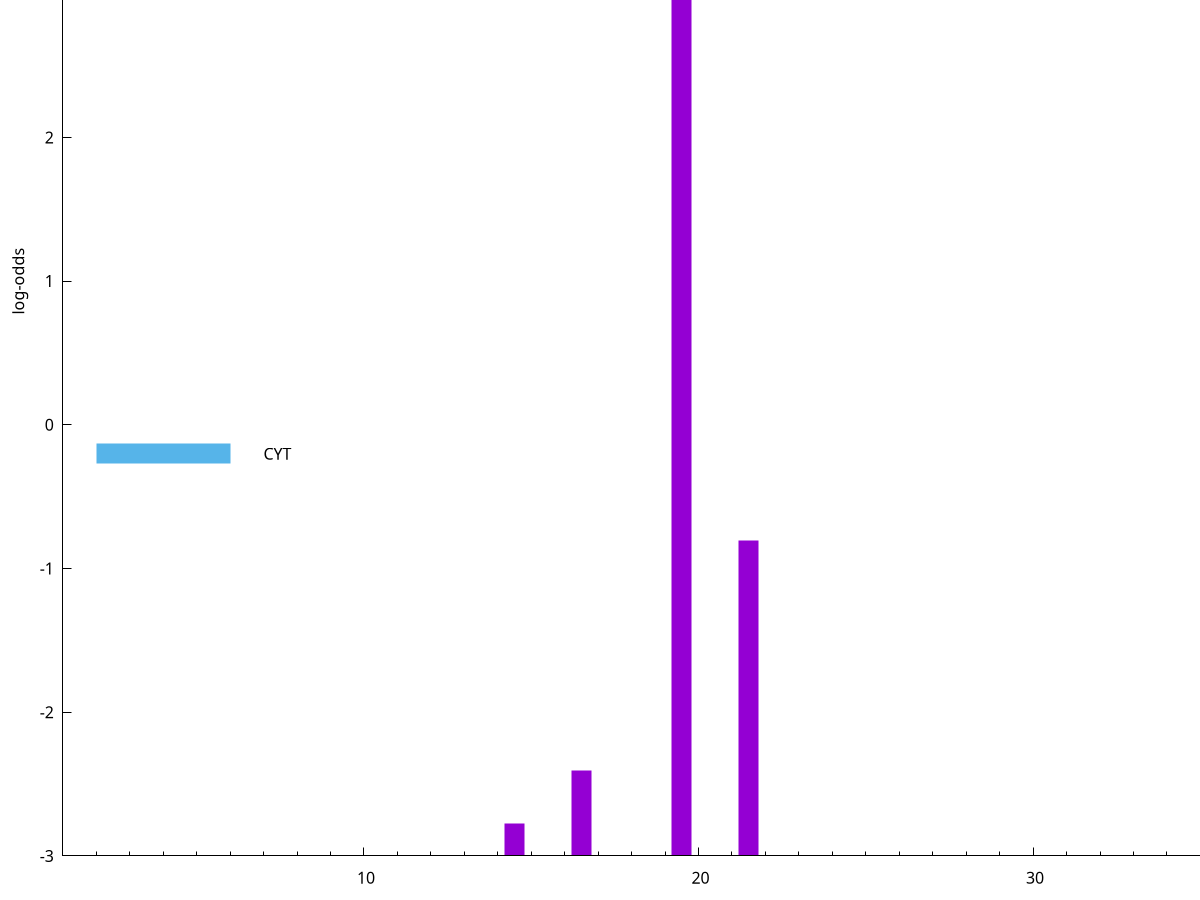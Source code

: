 set title "LipoP predictions for SPy_0738"
set size 2., 1.4
set xrange [1:70] 
set mxtics 10
set yrange [-3:5]
set y2range [0:8]
set ylabel "log-odds"
set term postscript eps color solid "Helvetica" 30
set output "SPy_0738.eps"
set arrow from 2,3.63572 to 6,3.63572 nohead lt 1 lw 20
set label "SpI" at 7,3.63572
set arrow from 2,-0.200913 to 6,-0.200913 nohead lt 3 lw 20
set label "CYT" at 7,-0.200913
set arrow from 2,3.63572 to 6,3.63572 nohead lt 1 lw 20
set label "SpI" at 7,3.63572
# NOTE: The scores below are the log-odds scores with the threshold
# NOTE: subtracted (a hack to make gnuplot make the histogram all
# NOTE: look nice).
plot "-" axes x1y2 title "" with impulses lt 1 lw 20
19.500000 6.381370
21.500000 2.192880
36.500000 2.049781
38.500000 0.987310
16.500000 0.595140
14.500000 0.225470
e
exit
